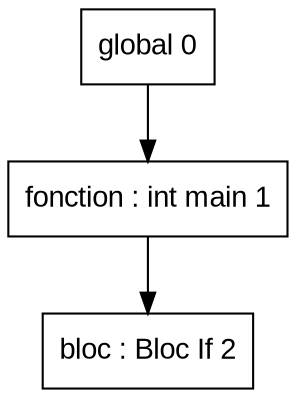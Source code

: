 digraph "tds"{

	node [fontname="Arial"];

	N2 [shape=record label="{ bloc : Bloc If  2
	}"];

	N1 [shape=record label="{ fonction : int main 1
	}"];

	N0 [shape=record label="{ global 0
	}"];


	N0 -> N1; 
	N1 -> N2; 
}

